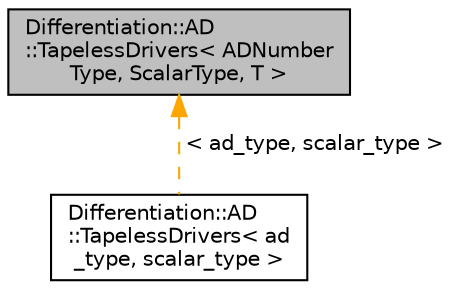 digraph "Differentiation::AD::TapelessDrivers&lt; ADNumberType, ScalarType, T &gt;"
{
 // LATEX_PDF_SIZE
  edge [fontname="Helvetica",fontsize="10",labelfontname="Helvetica",labelfontsize="10"];
  node [fontname="Helvetica",fontsize="10",shape=record];
  Node1 [label="Differentiation::AD\l::TapelessDrivers\< ADNumber\lType, ScalarType, T \>",height=0.2,width=0.4,color="black", fillcolor="grey75", style="filled", fontcolor="black",tooltip=" "];
  Node1 -> Node2 [dir="back",color="orange",fontsize="10",style="dashed",label=" \< ad_type, scalar_type \>" ,fontname="Helvetica"];
  Node2 [label="Differentiation::AD\l::TapelessDrivers\< ad\l_type, scalar_type \>",height=0.2,width=0.4,color="black", fillcolor="white", style="filled",URL="$structDifferentiation_1_1AD_1_1TapelessDrivers.html",tooltip=" "];
}
